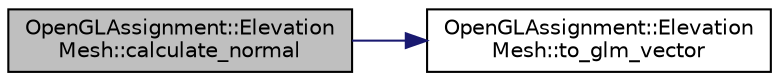 digraph "OpenGLAssignment::ElevationMesh::calculate_normal"
{
 // LATEX_PDF_SIZE
  edge [fontname="Helvetica",fontsize="10",labelfontname="Helvetica",labelfontsize="10"];
  node [fontname="Helvetica",fontsize="10",shape=record];
  rankdir="LR";
  Node1 [label="OpenGLAssignment::Elevation\lMesh::calculate_normal",height=0.2,width=0.4,color="black", fillcolor="grey75", style="filled", fontcolor="black",tooltip="Calculate the normal vertex."];
  Node1 -> Node2 [color="midnightblue",fontsize="10",style="solid",fontname="Helvetica"];
  Node2 [label="OpenGLAssignment::Elevation\lMesh::to_glm_vector",height=0.2,width=0.4,color="black", fillcolor="white", style="filled",URL="$class_open_g_l_assignment_1_1_elevation_mesh.html#af8e68e241c065809b3444813d72a39e5",tooltip="Converts a given vector of floats to glm vec3 structure."];
}
